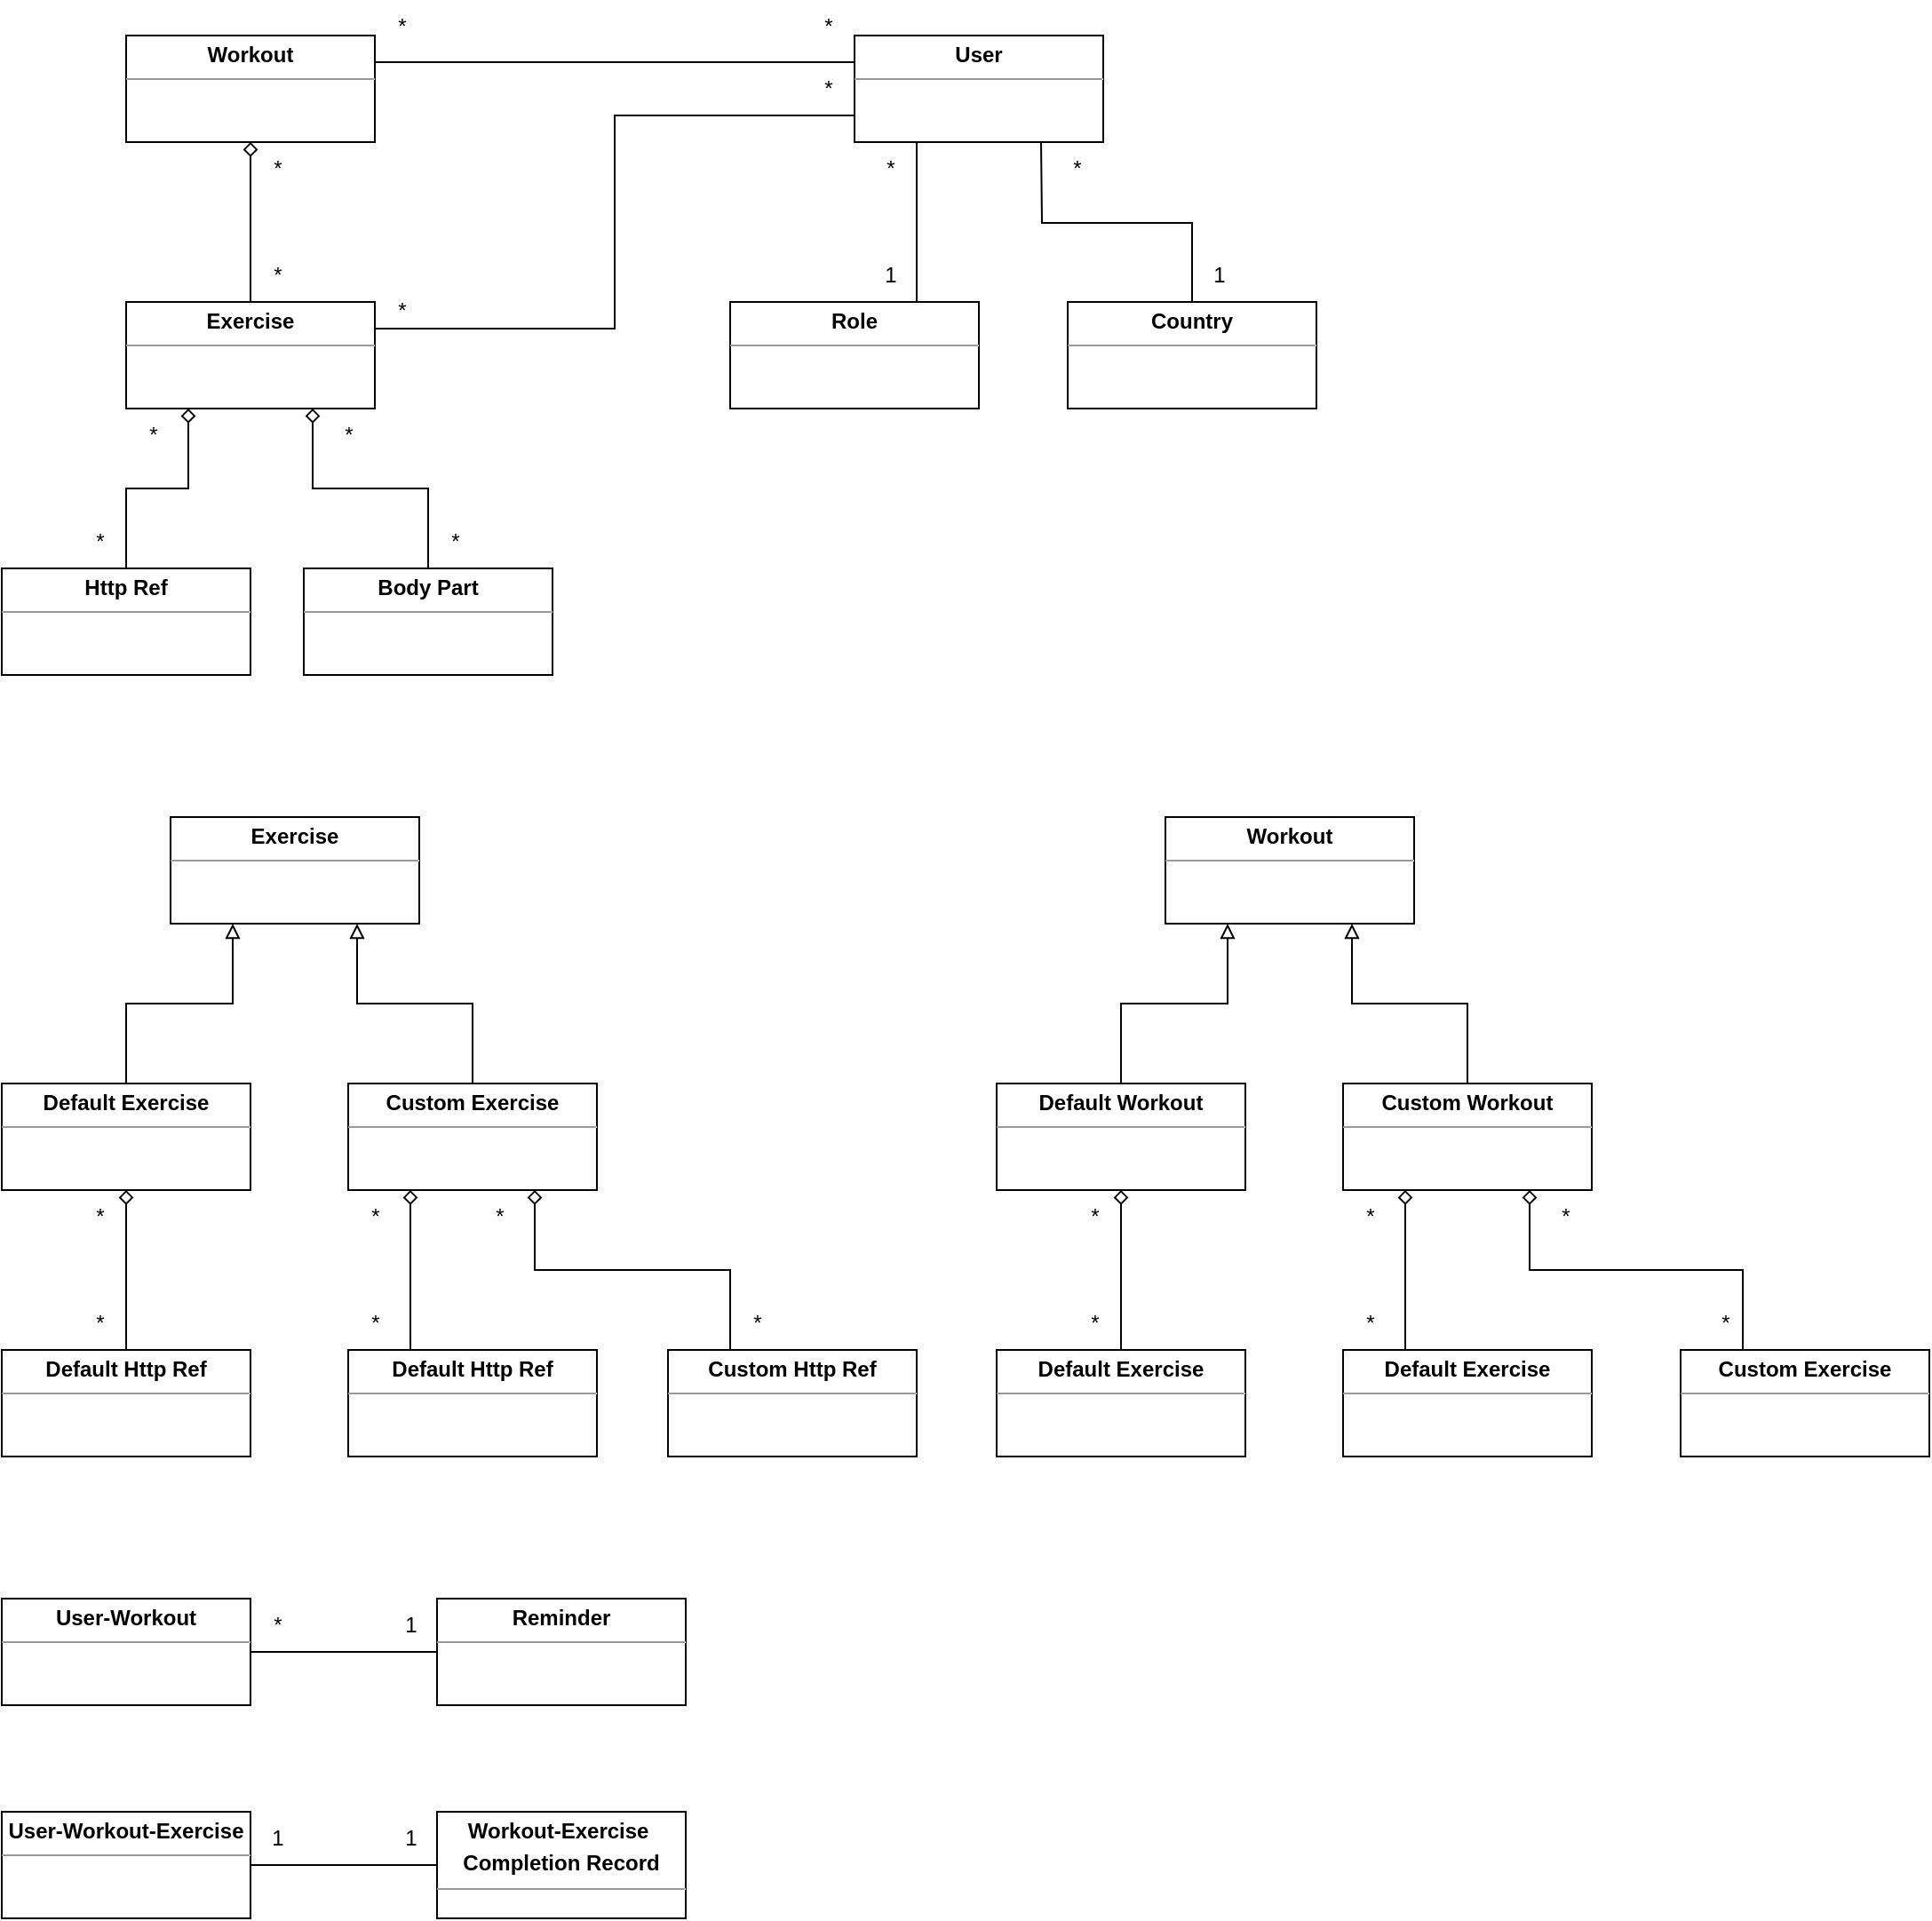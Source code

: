 <mxfile version="21.5.0" type="device">
  <diagram name="Page-1" id="6H7N1T2wvWZhjbQmvHen">
    <mxGraphModel dx="3225" dy="1595" grid="1" gridSize="10" guides="1" tooltips="1" connect="1" arrows="1" fold="1" page="1" pageScale="1" pageWidth="850" pageHeight="1100" math="0" shadow="0">
      <root>
        <mxCell id="0" />
        <mxCell id="1" parent="0" />
        <mxCell id="zLLdDuF9YPRbfCiQuIPQ-9" style="edgeStyle=orthogonalEdgeStyle;rounded=0;orthogonalLoop=1;jettySize=auto;html=1;exitX=0;exitY=0.25;exitDx=0;exitDy=0;entryX=1;entryY=0.25;entryDx=0;entryDy=0;endArrow=none;endFill=0;" edge="1" parent="1" source="GYCPPBi8a8u2UomSoCus-3" target="GYCPPBi8a8u2UomSoCus-22">
          <mxGeometry relative="1" as="geometry" />
        </mxCell>
        <mxCell id="zLLdDuF9YPRbfCiQuIPQ-10" style="edgeStyle=orthogonalEdgeStyle;rounded=0;orthogonalLoop=1;jettySize=auto;html=1;exitX=0;exitY=0.75;exitDx=0;exitDy=0;entryX=1;entryY=0.25;entryDx=0;entryDy=0;endArrow=none;endFill=0;" edge="1" parent="1" source="GYCPPBi8a8u2UomSoCus-3" target="GYCPPBi8a8u2UomSoCus-6">
          <mxGeometry relative="1" as="geometry" />
        </mxCell>
        <mxCell id="GYCPPBi8a8u2UomSoCus-3" value="&lt;p style=&quot;margin:0px;margin-top:4px;text-align:center;&quot;&gt;&lt;b&gt;User&lt;/b&gt;&lt;/p&gt;&lt;hr size=&quot;1&quot;&gt;&lt;div style=&quot;height:2px;&quot;&gt;&lt;/div&gt;" style="verticalAlign=top;align=left;overflow=fill;fontSize=12;fontFamily=Helvetica;html=1;whiteSpace=wrap;" parent="1" vertex="1">
          <mxGeometry x="560" y="40" width="140" height="60" as="geometry" />
        </mxCell>
        <mxCell id="GYCPPBi8a8u2UomSoCus-71" style="edgeStyle=orthogonalEdgeStyle;rounded=0;orthogonalLoop=1;jettySize=auto;html=1;exitX=0.75;exitY=0;exitDx=0;exitDy=0;entryX=0.25;entryY=1;entryDx=0;entryDy=0;endArrow=none;endFill=0;" parent="1" source="GYCPPBi8a8u2UomSoCus-5" target="GYCPPBi8a8u2UomSoCus-3" edge="1">
          <mxGeometry relative="1" as="geometry" />
        </mxCell>
        <mxCell id="GYCPPBi8a8u2UomSoCus-5" value="&lt;p style=&quot;margin:0px;margin-top:4px;text-align:center;&quot;&gt;&lt;b&gt;Role&lt;/b&gt;&lt;/p&gt;&lt;hr size=&quot;1&quot;&gt;&lt;div style=&quot;height:2px;&quot;&gt;&lt;/div&gt;" style="verticalAlign=top;align=left;overflow=fill;fontSize=12;fontFamily=Helvetica;html=1;whiteSpace=wrap;" parent="1" vertex="1">
          <mxGeometry x="490" y="190" width="140" height="60" as="geometry" />
        </mxCell>
        <mxCell id="GYCPPBi8a8u2UomSoCus-25" style="edgeStyle=orthogonalEdgeStyle;rounded=0;orthogonalLoop=1;jettySize=auto;html=1;exitX=0.5;exitY=0;exitDx=0;exitDy=0;entryX=0.5;entryY=1;entryDx=0;entryDy=0;endArrow=diamond;endFill=0;" parent="1" source="GYCPPBi8a8u2UomSoCus-6" target="GYCPPBi8a8u2UomSoCus-22" edge="1">
          <mxGeometry relative="1" as="geometry" />
        </mxCell>
        <mxCell id="GYCPPBi8a8u2UomSoCus-6" value="&lt;p style=&quot;margin:0px;margin-top:4px;text-align:center;&quot;&gt;&lt;b&gt;Exercise&lt;/b&gt;&lt;/p&gt;&lt;hr size=&quot;1&quot;&gt;&lt;div style=&quot;height:2px;&quot;&gt;&lt;/div&gt;" style="verticalAlign=top;align=left;overflow=fill;fontSize=12;fontFamily=Helvetica;html=1;whiteSpace=wrap;" parent="1" vertex="1">
          <mxGeometry x="150" y="190" width="140" height="60" as="geometry" />
        </mxCell>
        <mxCell id="GYCPPBi8a8u2UomSoCus-11" style="edgeStyle=orthogonalEdgeStyle;rounded=0;orthogonalLoop=1;jettySize=auto;html=1;exitX=0.5;exitY=0;exitDx=0;exitDy=0;entryX=0.75;entryY=1;entryDx=0;entryDy=0;endArrow=diamond;endFill=0;" parent="1" source="GYCPPBi8a8u2UomSoCus-7" target="GYCPPBi8a8u2UomSoCus-6" edge="1">
          <mxGeometry relative="1" as="geometry" />
        </mxCell>
        <mxCell id="GYCPPBi8a8u2UomSoCus-7" value="&lt;p style=&quot;margin:0px;margin-top:4px;text-align:center;&quot;&gt;&lt;b&gt;Body Part&lt;/b&gt;&lt;/p&gt;&lt;hr size=&quot;1&quot;&gt;&lt;div style=&quot;height:2px;&quot;&gt;&lt;/div&gt;" style="verticalAlign=top;align=left;overflow=fill;fontSize=12;fontFamily=Helvetica;html=1;whiteSpace=wrap;" parent="1" vertex="1">
          <mxGeometry x="250" y="340" width="140" height="60" as="geometry" />
        </mxCell>
        <mxCell id="GYCPPBi8a8u2UomSoCus-10" style="edgeStyle=orthogonalEdgeStyle;rounded=0;orthogonalLoop=1;jettySize=auto;html=1;exitX=0.5;exitY=0;exitDx=0;exitDy=0;entryX=0.25;entryY=1;entryDx=0;entryDy=0;endArrow=diamond;endFill=0;" parent="1" source="GYCPPBi8a8u2UomSoCus-8" target="GYCPPBi8a8u2UomSoCus-6" edge="1">
          <mxGeometry relative="1" as="geometry" />
        </mxCell>
        <mxCell id="GYCPPBi8a8u2UomSoCus-8" value="&lt;p style=&quot;margin:0px;margin-top:4px;text-align:center;&quot;&gt;&lt;b&gt;Http Ref&lt;/b&gt;&lt;/p&gt;&lt;hr size=&quot;1&quot;&gt;&lt;div style=&quot;height:2px;&quot;&gt;&lt;/div&gt;" style="verticalAlign=top;align=left;overflow=fill;fontSize=12;fontFamily=Helvetica;html=1;whiteSpace=wrap;" parent="1" vertex="1">
          <mxGeometry x="80" y="340" width="140" height="60" as="geometry" />
        </mxCell>
        <mxCell id="GYCPPBi8a8u2UomSoCus-9" value="&lt;p style=&quot;margin:0px;margin-top:4px;text-align:center;&quot;&gt;&lt;b&gt;Workout-Exercise&amp;nbsp;&lt;/b&gt;&lt;/p&gt;&lt;p style=&quot;margin:0px;margin-top:4px;text-align:center;&quot;&gt;&lt;b style=&quot;background-color: initial;&quot;&gt;Completion Record&lt;/b&gt;&lt;/p&gt;&lt;hr size=&quot;1&quot;&gt;&lt;div style=&quot;height:2px;&quot;&gt;&lt;/div&gt;" style="verticalAlign=top;align=left;overflow=fill;fontSize=12;fontFamily=Helvetica;html=1;whiteSpace=wrap;" parent="1" vertex="1">
          <mxGeometry x="325" y="1040" width="140" height="60" as="geometry" />
        </mxCell>
        <mxCell id="GYCPPBi8a8u2UomSoCus-18" style="edgeStyle=orthogonalEdgeStyle;rounded=0;orthogonalLoop=1;jettySize=auto;html=1;exitX=0.5;exitY=0;exitDx=0;exitDy=0;endArrow=none;endFill=0;" parent="1" source="GYCPPBi8a8u2UomSoCus-15" edge="1">
          <mxGeometry relative="1" as="geometry">
            <mxPoint x="665" y="100" as="targetPoint" />
          </mxGeometry>
        </mxCell>
        <mxCell id="GYCPPBi8a8u2UomSoCus-15" value="&lt;p style=&quot;margin:0px;margin-top:4px;text-align:center;&quot;&gt;&lt;b&gt;Country&lt;/b&gt;&lt;/p&gt;&lt;hr size=&quot;1&quot;&gt;&lt;div style=&quot;height:2px;&quot;&gt;&lt;/div&gt;" style="verticalAlign=top;align=left;overflow=fill;fontSize=12;fontFamily=Helvetica;html=1;whiteSpace=wrap;" parent="1" vertex="1">
          <mxGeometry x="680" y="190" width="140" height="60" as="geometry" />
        </mxCell>
        <mxCell id="GYCPPBi8a8u2UomSoCus-22" value="&lt;p style=&quot;margin:0px;margin-top:4px;text-align:center;&quot;&gt;&lt;b&gt;Workout&lt;/b&gt;&lt;/p&gt;&lt;hr size=&quot;1&quot;&gt;&lt;div style=&quot;height:2px;&quot;&gt;&lt;/div&gt;" style="verticalAlign=top;align=left;overflow=fill;fontSize=12;fontFamily=Helvetica;html=1;whiteSpace=wrap;" parent="1" vertex="1">
          <mxGeometry x="150" y="40" width="140" height="60" as="geometry" />
        </mxCell>
        <mxCell id="GYCPPBi8a8u2UomSoCus-26" value="*" style="text;html=1;align=center;verticalAlign=middle;resizable=0;points=[];autosize=1;strokeColor=none;fillColor=none;" parent="1" vertex="1">
          <mxGeometry x="220" y="100" width="30" height="30" as="geometry" />
        </mxCell>
        <mxCell id="GYCPPBi8a8u2UomSoCus-27" value="*" style="text;html=1;align=center;verticalAlign=middle;resizable=0;points=[];autosize=1;strokeColor=none;fillColor=none;" parent="1" vertex="1">
          <mxGeometry x="220" y="160" width="30" height="30" as="geometry" />
        </mxCell>
        <mxCell id="GYCPPBi8a8u2UomSoCus-30" value="*" style="text;html=1;align=center;verticalAlign=middle;resizable=0;points=[];autosize=1;strokeColor=none;fillColor=none;" parent="1" vertex="1">
          <mxGeometry x="150" y="250" width="30" height="30" as="geometry" />
        </mxCell>
        <mxCell id="GYCPPBi8a8u2UomSoCus-31" value="*" style="text;html=1;align=center;verticalAlign=middle;resizable=0;points=[];autosize=1;strokeColor=none;fillColor=none;" parent="1" vertex="1">
          <mxGeometry x="120" y="310" width="30" height="30" as="geometry" />
        </mxCell>
        <mxCell id="GYCPPBi8a8u2UomSoCus-32" value="*" style="text;html=1;align=center;verticalAlign=middle;resizable=0;points=[];autosize=1;strokeColor=none;fillColor=none;" parent="1" vertex="1">
          <mxGeometry x="320" y="310" width="30" height="30" as="geometry" />
        </mxCell>
        <mxCell id="GYCPPBi8a8u2UomSoCus-33" value="*" style="text;html=1;align=center;verticalAlign=middle;resizable=0;points=[];autosize=1;strokeColor=none;fillColor=none;" parent="1" vertex="1">
          <mxGeometry x="260" y="250" width="30" height="30" as="geometry" />
        </mxCell>
        <mxCell id="GYCPPBi8a8u2UomSoCus-55" style="edgeStyle=orthogonalEdgeStyle;rounded=0;orthogonalLoop=1;jettySize=auto;html=1;exitX=0.5;exitY=0;exitDx=0;exitDy=0;entryX=0.25;entryY=1;entryDx=0;entryDy=0;endArrow=block;endFill=0;" parent="1" source="GYCPPBi8a8u2UomSoCus-35" target="GYCPPBi8a8u2UomSoCus-54" edge="1">
          <mxGeometry relative="1" as="geometry" />
        </mxCell>
        <mxCell id="GYCPPBi8a8u2UomSoCus-35" value="&lt;p style=&quot;margin:0px;margin-top:4px;text-align:center;&quot;&gt;&lt;b&gt;Default Workout&lt;/b&gt;&lt;/p&gt;&lt;hr size=&quot;1&quot;&gt;&lt;div style=&quot;height:2px;&quot;&gt;&lt;/div&gt;" style="verticalAlign=top;align=left;overflow=fill;fontSize=12;fontFamily=Helvetica;html=1;whiteSpace=wrap;" parent="1" vertex="1">
          <mxGeometry x="640" y="630" width="140" height="60" as="geometry" />
        </mxCell>
        <mxCell id="GYCPPBi8a8u2UomSoCus-56" style="edgeStyle=orthogonalEdgeStyle;rounded=0;orthogonalLoop=1;jettySize=auto;html=1;exitX=0.5;exitY=0;exitDx=0;exitDy=0;entryX=0.75;entryY=1;entryDx=0;entryDy=0;endArrow=block;endFill=0;" parent="1" source="GYCPPBi8a8u2UomSoCus-36" target="GYCPPBi8a8u2UomSoCus-54" edge="1">
          <mxGeometry relative="1" as="geometry" />
        </mxCell>
        <mxCell id="GYCPPBi8a8u2UomSoCus-36" value="&lt;p style=&quot;margin:0px;margin-top:4px;text-align:center;&quot;&gt;&lt;b&gt;Custom Workout&lt;/b&gt;&lt;/p&gt;&lt;hr size=&quot;1&quot;&gt;&lt;div style=&quot;height:2px;&quot;&gt;&lt;/div&gt;" style="verticalAlign=top;align=left;overflow=fill;fontSize=12;fontFamily=Helvetica;html=1;whiteSpace=wrap;" parent="1" vertex="1">
          <mxGeometry x="835" y="630" width="140" height="60" as="geometry" />
        </mxCell>
        <mxCell id="GYCPPBi8a8u2UomSoCus-59" style="edgeStyle=orthogonalEdgeStyle;rounded=0;orthogonalLoop=1;jettySize=auto;html=1;exitX=0.5;exitY=0;exitDx=0;exitDy=0;entryX=0.25;entryY=1;entryDx=0;entryDy=0;endArrow=block;endFill=0;" parent="1" source="GYCPPBi8a8u2UomSoCus-37" target="GYCPPBi8a8u2UomSoCus-58" edge="1">
          <mxGeometry relative="1" as="geometry" />
        </mxCell>
        <mxCell id="GYCPPBi8a8u2UomSoCus-37" value="&lt;p style=&quot;margin:0px;margin-top:4px;text-align:center;&quot;&gt;&lt;b&gt;Default Exercise&lt;/b&gt;&lt;/p&gt;&lt;hr size=&quot;1&quot;&gt;&lt;div style=&quot;height:2px;&quot;&gt;&lt;/div&gt;" style="verticalAlign=top;align=left;overflow=fill;fontSize=12;fontFamily=Helvetica;html=1;whiteSpace=wrap;" parent="1" vertex="1">
          <mxGeometry x="80" y="630" width="140" height="60" as="geometry" />
        </mxCell>
        <mxCell id="GYCPPBi8a8u2UomSoCus-60" style="edgeStyle=orthogonalEdgeStyle;rounded=0;orthogonalLoop=1;jettySize=auto;html=1;exitX=0.5;exitY=0;exitDx=0;exitDy=0;entryX=0.75;entryY=1;entryDx=0;entryDy=0;endArrow=block;endFill=0;" parent="1" source="GYCPPBi8a8u2UomSoCus-38" target="GYCPPBi8a8u2UomSoCus-58" edge="1">
          <mxGeometry relative="1" as="geometry" />
        </mxCell>
        <mxCell id="GYCPPBi8a8u2UomSoCus-38" value="&lt;p style=&quot;margin:0px;margin-top:4px;text-align:center;&quot;&gt;&lt;b&gt;Custom Exercise&lt;/b&gt;&lt;/p&gt;&lt;hr size=&quot;1&quot;&gt;&lt;div style=&quot;height:2px;&quot;&gt;&lt;/div&gt;" style="verticalAlign=top;align=left;overflow=fill;fontSize=12;fontFamily=Helvetica;html=1;whiteSpace=wrap;" parent="1" vertex="1">
          <mxGeometry x="275" y="630" width="140" height="60" as="geometry" />
        </mxCell>
        <mxCell id="GYCPPBi8a8u2UomSoCus-62" style="edgeStyle=orthogonalEdgeStyle;rounded=0;orthogonalLoop=1;jettySize=auto;html=1;exitX=0.5;exitY=0;exitDx=0;exitDy=0;entryX=0.5;entryY=1;entryDx=0;entryDy=0;endArrow=diamond;endFill=0;" parent="1" source="GYCPPBi8a8u2UomSoCus-39" target="GYCPPBi8a8u2UomSoCus-37" edge="1">
          <mxGeometry relative="1" as="geometry" />
        </mxCell>
        <mxCell id="GYCPPBi8a8u2UomSoCus-39" value="&lt;p style=&quot;margin:0px;margin-top:4px;text-align:center;&quot;&gt;&lt;b&gt;Default Http Ref&lt;/b&gt;&lt;/p&gt;&lt;hr size=&quot;1&quot;&gt;&lt;div style=&quot;height:2px;&quot;&gt;&lt;/div&gt;" style="verticalAlign=top;align=left;overflow=fill;fontSize=12;fontFamily=Helvetica;html=1;whiteSpace=wrap;" parent="1" vertex="1">
          <mxGeometry x="80" y="780" width="140" height="60" as="geometry" />
        </mxCell>
        <mxCell id="GYCPPBi8a8u2UomSoCus-64" style="edgeStyle=orthogonalEdgeStyle;rounded=0;orthogonalLoop=1;jettySize=auto;html=1;exitX=0.25;exitY=0;exitDx=0;exitDy=0;entryX=0.75;entryY=1;entryDx=0;entryDy=0;endArrow=diamond;endFill=0;" parent="1" source="GYCPPBi8a8u2UomSoCus-40" target="GYCPPBi8a8u2UomSoCus-38" edge="1">
          <mxGeometry relative="1" as="geometry" />
        </mxCell>
        <mxCell id="GYCPPBi8a8u2UomSoCus-40" value="&lt;p style=&quot;margin:0px;margin-top:4px;text-align:center;&quot;&gt;&lt;b&gt;Custom Http Ref&lt;/b&gt;&lt;/p&gt;&lt;hr size=&quot;1&quot;&gt;&lt;div style=&quot;height:2px;&quot;&gt;&lt;/div&gt;" style="verticalAlign=top;align=left;overflow=fill;fontSize=12;fontFamily=Helvetica;html=1;whiteSpace=wrap;" parent="1" vertex="1">
          <mxGeometry x="455" y="780" width="140" height="60" as="geometry" />
        </mxCell>
        <mxCell id="GYCPPBi8a8u2UomSoCus-41" value="&lt;p style=&quot;margin:0px;margin-top:4px;text-align:center;&quot;&gt;&lt;b&gt;Reminder&lt;/b&gt;&lt;/p&gt;&lt;hr size=&quot;1&quot;&gt;&lt;div style=&quot;height:2px;&quot;&gt;&lt;/div&gt;" style="verticalAlign=top;align=left;overflow=fill;fontSize=12;fontFamily=Helvetica;html=1;whiteSpace=wrap;" parent="1" vertex="1">
          <mxGeometry x="325" y="920" width="140" height="60" as="geometry" />
        </mxCell>
        <mxCell id="GYCPPBi8a8u2UomSoCus-42" value="*" style="text;html=1;align=center;verticalAlign=middle;resizable=0;points=[];autosize=1;strokeColor=none;fillColor=none;" parent="1" vertex="1">
          <mxGeometry x="530" y="20" width="30" height="30" as="geometry" />
        </mxCell>
        <mxCell id="GYCPPBi8a8u2UomSoCus-43" value="*" style="text;html=1;align=center;verticalAlign=middle;resizable=0;points=[];autosize=1;strokeColor=none;fillColor=none;" parent="1" vertex="1">
          <mxGeometry x="290" y="180" width="30" height="30" as="geometry" />
        </mxCell>
        <mxCell id="GYCPPBi8a8u2UomSoCus-48" value="1" style="text;html=1;align=center;verticalAlign=middle;resizable=0;points=[];autosize=1;strokeColor=none;fillColor=none;" parent="1" vertex="1">
          <mxGeometry x="565" y="160" width="30" height="30" as="geometry" />
        </mxCell>
        <mxCell id="GYCPPBi8a8u2UomSoCus-49" value="*" style="text;html=1;align=center;verticalAlign=middle;resizable=0;points=[];autosize=1;strokeColor=none;fillColor=none;" parent="1" vertex="1">
          <mxGeometry x="565" y="100" width="30" height="30" as="geometry" />
        </mxCell>
        <mxCell id="GYCPPBi8a8u2UomSoCus-52" value="1" style="text;html=1;align=center;verticalAlign=middle;resizable=0;points=[];autosize=1;strokeColor=none;fillColor=none;" parent="1" vertex="1">
          <mxGeometry x="750" y="160" width="30" height="30" as="geometry" />
        </mxCell>
        <mxCell id="GYCPPBi8a8u2UomSoCus-53" value="*" style="text;html=1;align=center;verticalAlign=middle;resizable=0;points=[];autosize=1;strokeColor=none;fillColor=none;" parent="1" vertex="1">
          <mxGeometry x="670" y="100" width="30" height="30" as="geometry" />
        </mxCell>
        <mxCell id="GYCPPBi8a8u2UomSoCus-54" value="&lt;p style=&quot;margin:0px;margin-top:4px;text-align:center;&quot;&gt;&lt;b&gt;Workout&lt;/b&gt;&lt;/p&gt;&lt;hr size=&quot;1&quot;&gt;&lt;div style=&quot;height:2px;&quot;&gt;&lt;/div&gt;" style="verticalAlign=top;align=left;overflow=fill;fontSize=12;fontFamily=Helvetica;html=1;whiteSpace=wrap;" parent="1" vertex="1">
          <mxGeometry x="735" y="480" width="140" height="60" as="geometry" />
        </mxCell>
        <mxCell id="GYCPPBi8a8u2UomSoCus-58" value="&lt;p style=&quot;margin:0px;margin-top:4px;text-align:center;&quot;&gt;&lt;b&gt;Exercise&lt;/b&gt;&lt;/p&gt;&lt;hr size=&quot;1&quot;&gt;&lt;div style=&quot;height:2px;&quot;&gt;&lt;/div&gt;" style="verticalAlign=top;align=left;overflow=fill;fontSize=12;fontFamily=Helvetica;html=1;whiteSpace=wrap;" parent="1" vertex="1">
          <mxGeometry x="175" y="480" width="140" height="60" as="geometry" />
        </mxCell>
        <mxCell id="GYCPPBi8a8u2UomSoCus-63" style="edgeStyle=orthogonalEdgeStyle;rounded=0;orthogonalLoop=1;jettySize=auto;html=1;exitX=0.25;exitY=0;exitDx=0;exitDy=0;entryX=0.25;entryY=1;entryDx=0;entryDy=0;endArrow=diamond;endFill=0;" parent="1" source="GYCPPBi8a8u2UomSoCus-61" target="GYCPPBi8a8u2UomSoCus-38" edge="1">
          <mxGeometry relative="1" as="geometry" />
        </mxCell>
        <mxCell id="GYCPPBi8a8u2UomSoCus-61" value="&lt;p style=&quot;margin:0px;margin-top:4px;text-align:center;&quot;&gt;&lt;b&gt;Default Http Ref&lt;/b&gt;&lt;/p&gt;&lt;hr size=&quot;1&quot;&gt;&lt;div style=&quot;height:2px;&quot;&gt;&lt;/div&gt;" style="verticalAlign=top;align=left;overflow=fill;fontSize=12;fontFamily=Helvetica;html=1;whiteSpace=wrap;" parent="1" vertex="1">
          <mxGeometry x="275" y="780" width="140" height="60" as="geometry" />
        </mxCell>
        <mxCell id="GYCPPBi8a8u2UomSoCus-66" style="edgeStyle=orthogonalEdgeStyle;rounded=0;orthogonalLoop=1;jettySize=auto;html=1;exitX=0.5;exitY=0;exitDx=0;exitDy=0;endArrow=diamond;endFill=0;" parent="1" source="GYCPPBi8a8u2UomSoCus-65" target="GYCPPBi8a8u2UomSoCus-35" edge="1">
          <mxGeometry relative="1" as="geometry" />
        </mxCell>
        <mxCell id="GYCPPBi8a8u2UomSoCus-65" value="&lt;p style=&quot;margin:0px;margin-top:4px;text-align:center;&quot;&gt;&lt;b&gt;Default Exercise&lt;/b&gt;&lt;/p&gt;&lt;hr size=&quot;1&quot;&gt;&lt;div style=&quot;height:2px;&quot;&gt;&lt;/div&gt;" style="verticalAlign=top;align=left;overflow=fill;fontSize=12;fontFamily=Helvetica;html=1;whiteSpace=wrap;" parent="1" vertex="1">
          <mxGeometry x="640" y="780" width="140" height="60" as="geometry" />
        </mxCell>
        <mxCell id="GYCPPBi8a8u2UomSoCus-69" style="edgeStyle=orthogonalEdgeStyle;rounded=0;orthogonalLoop=1;jettySize=auto;html=1;exitX=0.25;exitY=0;exitDx=0;exitDy=0;entryX=0.25;entryY=1;entryDx=0;entryDy=0;endArrow=diamond;endFill=0;" parent="1" source="GYCPPBi8a8u2UomSoCus-67" target="GYCPPBi8a8u2UomSoCus-36" edge="1">
          <mxGeometry relative="1" as="geometry" />
        </mxCell>
        <mxCell id="GYCPPBi8a8u2UomSoCus-67" value="&lt;p style=&quot;margin:0px;margin-top:4px;text-align:center;&quot;&gt;&lt;b&gt;Default Exercise&lt;/b&gt;&lt;/p&gt;&lt;hr size=&quot;1&quot;&gt;&lt;div style=&quot;height:2px;&quot;&gt;&lt;/div&gt;" style="verticalAlign=top;align=left;overflow=fill;fontSize=12;fontFamily=Helvetica;html=1;whiteSpace=wrap;" parent="1" vertex="1">
          <mxGeometry x="835" y="780" width="140" height="60" as="geometry" />
        </mxCell>
        <mxCell id="GYCPPBi8a8u2UomSoCus-70" style="edgeStyle=orthogonalEdgeStyle;rounded=0;orthogonalLoop=1;jettySize=auto;html=1;exitX=0.25;exitY=0;exitDx=0;exitDy=0;entryX=0.75;entryY=1;entryDx=0;entryDy=0;endArrow=diamond;endFill=0;" parent="1" source="GYCPPBi8a8u2UomSoCus-68" target="GYCPPBi8a8u2UomSoCus-36" edge="1">
          <mxGeometry relative="1" as="geometry" />
        </mxCell>
        <mxCell id="GYCPPBi8a8u2UomSoCus-68" value="&lt;p style=&quot;margin:0px;margin-top:4px;text-align:center;&quot;&gt;&lt;b&gt;Custom Exercise&lt;/b&gt;&lt;/p&gt;&lt;hr size=&quot;1&quot;&gt;&lt;div style=&quot;height:2px;&quot;&gt;&lt;/div&gt;" style="verticalAlign=top;align=left;overflow=fill;fontSize=12;fontFamily=Helvetica;html=1;whiteSpace=wrap;" parent="1" vertex="1">
          <mxGeometry x="1025" y="780" width="140" height="60" as="geometry" />
        </mxCell>
        <mxCell id="_uSzjmnsCRqzhYNWWbxT-1" value="*" style="text;html=1;align=center;verticalAlign=middle;resizable=0;points=[];autosize=1;strokeColor=none;fillColor=none;" parent="1" vertex="1">
          <mxGeometry x="680" y="750" width="30" height="30" as="geometry" />
        </mxCell>
        <mxCell id="_uSzjmnsCRqzhYNWWbxT-2" value="*" style="text;html=1;align=center;verticalAlign=middle;resizable=0;points=[];autosize=1;strokeColor=none;fillColor=none;" parent="1" vertex="1">
          <mxGeometry x="680" y="690" width="30" height="30" as="geometry" />
        </mxCell>
        <mxCell id="_uSzjmnsCRqzhYNWWbxT-3" value="*" style="text;html=1;align=center;verticalAlign=middle;resizable=0;points=[];autosize=1;strokeColor=none;fillColor=none;" parent="1" vertex="1">
          <mxGeometry x="835" y="750" width="30" height="30" as="geometry" />
        </mxCell>
        <mxCell id="_uSzjmnsCRqzhYNWWbxT-4" value="*" style="text;html=1;align=center;verticalAlign=middle;resizable=0;points=[];autosize=1;strokeColor=none;fillColor=none;" parent="1" vertex="1">
          <mxGeometry x="1035" y="750" width="30" height="30" as="geometry" />
        </mxCell>
        <mxCell id="_uSzjmnsCRqzhYNWWbxT-5" value="*" style="text;html=1;align=center;verticalAlign=middle;resizable=0;points=[];autosize=1;strokeColor=none;fillColor=none;" parent="1" vertex="1">
          <mxGeometry x="835" y="690" width="30" height="30" as="geometry" />
        </mxCell>
        <mxCell id="_uSzjmnsCRqzhYNWWbxT-6" value="*" style="text;html=1;align=center;verticalAlign=middle;resizable=0;points=[];autosize=1;strokeColor=none;fillColor=none;" parent="1" vertex="1">
          <mxGeometry x="945" y="690" width="30" height="30" as="geometry" />
        </mxCell>
        <mxCell id="_uSzjmnsCRqzhYNWWbxT-7" value="*" style="text;html=1;align=center;verticalAlign=middle;resizable=0;points=[];autosize=1;strokeColor=none;fillColor=none;" parent="1" vertex="1">
          <mxGeometry x="120" y="690" width="30" height="30" as="geometry" />
        </mxCell>
        <mxCell id="_uSzjmnsCRqzhYNWWbxT-8" value="*" style="text;html=1;align=center;verticalAlign=middle;resizable=0;points=[];autosize=1;strokeColor=none;fillColor=none;" parent="1" vertex="1">
          <mxGeometry x="120" y="750" width="30" height="30" as="geometry" />
        </mxCell>
        <mxCell id="_uSzjmnsCRqzhYNWWbxT-9" value="*" style="text;html=1;align=center;verticalAlign=middle;resizable=0;points=[];autosize=1;strokeColor=none;fillColor=none;" parent="1" vertex="1">
          <mxGeometry x="275" y="690" width="30" height="30" as="geometry" />
        </mxCell>
        <mxCell id="_uSzjmnsCRqzhYNWWbxT-10" value="*" style="text;html=1;align=center;verticalAlign=middle;resizable=0;points=[];autosize=1;strokeColor=none;fillColor=none;" parent="1" vertex="1">
          <mxGeometry x="275" y="750" width="30" height="30" as="geometry" />
        </mxCell>
        <mxCell id="_uSzjmnsCRqzhYNWWbxT-11" value="*" style="text;html=1;align=center;verticalAlign=middle;resizable=0;points=[];autosize=1;strokeColor=none;fillColor=none;" parent="1" vertex="1">
          <mxGeometry x="345" y="690" width="30" height="30" as="geometry" />
        </mxCell>
        <mxCell id="_uSzjmnsCRqzhYNWWbxT-12" value="*" style="text;html=1;align=center;verticalAlign=middle;resizable=0;points=[];autosize=1;strokeColor=none;fillColor=none;" parent="1" vertex="1">
          <mxGeometry x="490" y="750" width="30" height="30" as="geometry" />
        </mxCell>
        <mxCell id="zLLdDuF9YPRbfCiQuIPQ-4" style="edgeStyle=orthogonalEdgeStyle;rounded=0;orthogonalLoop=1;jettySize=auto;html=1;exitX=1;exitY=0.5;exitDx=0;exitDy=0;entryX=0;entryY=0.5;entryDx=0;entryDy=0;endArrow=none;endFill=0;" edge="1" parent="1" source="zLLdDuF9YPRbfCiQuIPQ-1" target="GYCPPBi8a8u2UomSoCus-41">
          <mxGeometry relative="1" as="geometry" />
        </mxCell>
        <mxCell id="zLLdDuF9YPRbfCiQuIPQ-1" value="&lt;p style=&quot;margin:0px;margin-top:4px;text-align:center;&quot;&gt;&lt;b&gt;User-Workout&lt;/b&gt;&lt;/p&gt;&lt;hr size=&quot;1&quot;&gt;&lt;div style=&quot;height:2px;&quot;&gt;&lt;/div&gt;" style="verticalAlign=top;align=left;overflow=fill;fontSize=12;fontFamily=Helvetica;html=1;whiteSpace=wrap;" vertex="1" parent="1">
          <mxGeometry x="80" y="920" width="140" height="60" as="geometry" />
        </mxCell>
        <mxCell id="zLLdDuF9YPRbfCiQuIPQ-3" style="edgeStyle=orthogonalEdgeStyle;rounded=0;orthogonalLoop=1;jettySize=auto;html=1;exitX=1;exitY=0.5;exitDx=0;exitDy=0;entryX=0;entryY=0.5;entryDx=0;entryDy=0;endArrow=none;endFill=0;" edge="1" parent="1" source="zLLdDuF9YPRbfCiQuIPQ-2" target="GYCPPBi8a8u2UomSoCus-9">
          <mxGeometry relative="1" as="geometry" />
        </mxCell>
        <mxCell id="zLLdDuF9YPRbfCiQuIPQ-2" value="&lt;p style=&quot;margin:0px;margin-top:4px;text-align:center;&quot;&gt;&lt;b&gt;User-Workout-Exercise&lt;/b&gt;&lt;/p&gt;&lt;hr size=&quot;1&quot;&gt;&lt;div style=&quot;height:2px;&quot;&gt;&lt;/div&gt;" style="verticalAlign=top;align=left;overflow=fill;fontSize=12;fontFamily=Helvetica;html=1;whiteSpace=wrap;" vertex="1" parent="1">
          <mxGeometry x="80" y="1040" width="140" height="60" as="geometry" />
        </mxCell>
        <mxCell id="zLLdDuF9YPRbfCiQuIPQ-5" value="1" style="text;html=1;align=center;verticalAlign=middle;resizable=0;points=[];autosize=1;strokeColor=none;fillColor=none;" vertex="1" parent="1">
          <mxGeometry x="295" y="920" width="30" height="30" as="geometry" />
        </mxCell>
        <mxCell id="zLLdDuF9YPRbfCiQuIPQ-6" value="*" style="text;html=1;align=center;verticalAlign=middle;resizable=0;points=[];autosize=1;strokeColor=none;fillColor=none;" vertex="1" parent="1">
          <mxGeometry x="220" y="920" width="30" height="30" as="geometry" />
        </mxCell>
        <mxCell id="zLLdDuF9YPRbfCiQuIPQ-7" value="1" style="text;html=1;align=center;verticalAlign=middle;resizable=0;points=[];autosize=1;strokeColor=none;fillColor=none;" vertex="1" parent="1">
          <mxGeometry x="220" y="1040" width="30" height="30" as="geometry" />
        </mxCell>
        <mxCell id="zLLdDuF9YPRbfCiQuIPQ-8" value="1" style="text;html=1;align=center;verticalAlign=middle;resizable=0;points=[];autosize=1;strokeColor=none;fillColor=none;" vertex="1" parent="1">
          <mxGeometry x="295" y="1040" width="30" height="30" as="geometry" />
        </mxCell>
        <mxCell id="zLLdDuF9YPRbfCiQuIPQ-11" value="*" style="text;html=1;align=center;verticalAlign=middle;resizable=0;points=[];autosize=1;strokeColor=none;fillColor=none;" vertex="1" parent="1">
          <mxGeometry x="290" y="20" width="30" height="30" as="geometry" />
        </mxCell>
        <mxCell id="zLLdDuF9YPRbfCiQuIPQ-12" value="*" style="text;html=1;align=center;verticalAlign=middle;resizable=0;points=[];autosize=1;strokeColor=none;fillColor=none;" vertex="1" parent="1">
          <mxGeometry x="530" y="55" width="30" height="30" as="geometry" />
        </mxCell>
      </root>
    </mxGraphModel>
  </diagram>
</mxfile>
